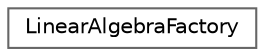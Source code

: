 digraph "Graphical Class Hierarchy"
{
 // LATEX_PDF_SIZE
  bgcolor="transparent";
  edge [fontname=Helvetica,fontsize=10,labelfontname=Helvetica,labelfontsize=10];
  node [fontname=Helvetica,fontsize=10,shape=box,height=0.2,width=0.4];
  rankdir="LR";
  Node0 [id="Node000000",label="LinearAlgebraFactory",height=0.2,width=0.4,color="grey40", fillcolor="white", style="filled",URL="$class_linear_algebra_factory.html",tooltip="The LinearAlgebraFactory class provides a factory used to create objects derived from LinearAlgebra."];
}
